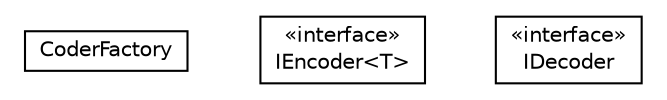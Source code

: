 #!/usr/local/bin/dot
#
# Class diagram 
# Generated by UMLGraph version R5_6-24-gf6e263 (http://www.umlgraph.org/)
#

digraph G {
	edge [fontname="Helvetica",fontsize=10,labelfontname="Helvetica",labelfontsize=10];
	node [fontname="Helvetica",fontsize=10,shape=plaintext];
	nodesep=0.25;
	ranksep=0.5;
	// org.universAAL.lddi.lib.ieeex73std.org.bn.CoderFactory
	c3860 [label=<<table title="org.universAAL.lddi.lib.ieeex73std.org.bn.CoderFactory" border="0" cellborder="1" cellspacing="0" cellpadding="2" port="p" href="./CoderFactory.html">
		<tr><td><table border="0" cellspacing="0" cellpadding="1">
<tr><td align="center" balign="center"> CoderFactory </td></tr>
		</table></td></tr>
		</table>>, URL="./CoderFactory.html", fontname="Helvetica", fontcolor="black", fontsize=10.0];
	// org.universAAL.lddi.lib.ieeex73std.org.bn.IEncoder<T>
	c3861 [label=<<table title="org.universAAL.lddi.lib.ieeex73std.org.bn.IEncoder" border="0" cellborder="1" cellspacing="0" cellpadding="2" port="p" href="./IEncoder.html">
		<tr><td><table border="0" cellspacing="0" cellpadding="1">
<tr><td align="center" balign="center"> &#171;interface&#187; </td></tr>
<tr><td align="center" balign="center"> IEncoder&lt;T&gt; </td></tr>
		</table></td></tr>
		</table>>, URL="./IEncoder.html", fontname="Helvetica", fontcolor="black", fontsize=10.0];
	// org.universAAL.lddi.lib.ieeex73std.org.bn.IDecoder
	c3862 [label=<<table title="org.universAAL.lddi.lib.ieeex73std.org.bn.IDecoder" border="0" cellborder="1" cellspacing="0" cellpadding="2" port="p" href="./IDecoder.html">
		<tr><td><table border="0" cellspacing="0" cellpadding="1">
<tr><td align="center" balign="center"> &#171;interface&#187; </td></tr>
<tr><td align="center" balign="center"> IDecoder </td></tr>
		</table></td></tr>
		</table>>, URL="./IDecoder.html", fontname="Helvetica", fontcolor="black", fontsize=10.0];
}

